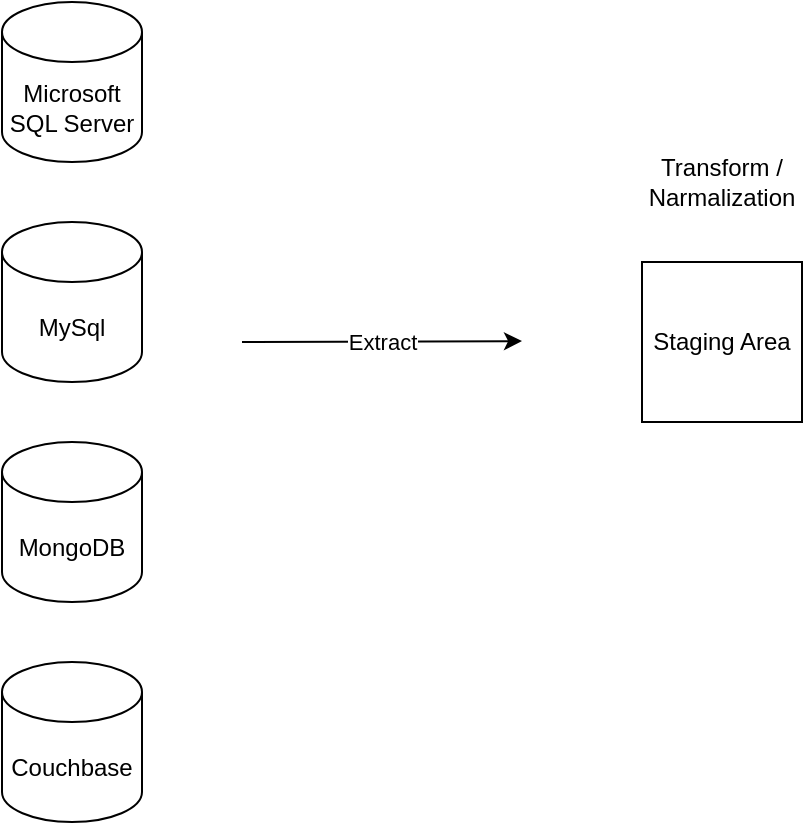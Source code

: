 <mxfile version="14.4.4" type="github">
  <diagram id="VuodknzAslncFI4TgPj1" name="Page-1">
    <mxGraphModel dx="868" dy="450" grid="1" gridSize="10" guides="1" tooltips="1" connect="1" arrows="1" fold="1" page="1" pageScale="1" pageWidth="850" pageHeight="1100" math="0" shadow="0">
      <root>
        <mxCell id="0" />
        <mxCell id="1" parent="0" />
        <mxCell id="hHBUbA6MrMZbCdPLhoby-1" value="Microsoft SQL Server" style="shape=cylinder3;whiteSpace=wrap;html=1;boundedLbl=1;backgroundOutline=1;size=15;" vertex="1" parent="1">
          <mxGeometry x="60" y="50" width="70" height="80" as="geometry" />
        </mxCell>
        <mxCell id="hHBUbA6MrMZbCdPLhoby-2" value="MySql" style="shape=cylinder3;whiteSpace=wrap;html=1;boundedLbl=1;backgroundOutline=1;size=15;" vertex="1" parent="1">
          <mxGeometry x="60" y="160" width="70" height="80" as="geometry" />
        </mxCell>
        <mxCell id="hHBUbA6MrMZbCdPLhoby-3" value="MongoDB" style="shape=cylinder3;whiteSpace=wrap;html=1;boundedLbl=1;backgroundOutline=1;size=15;" vertex="1" parent="1">
          <mxGeometry x="60" y="270" width="70" height="80" as="geometry" />
        </mxCell>
        <mxCell id="hHBUbA6MrMZbCdPLhoby-4" value="Couchbase" style="shape=cylinder3;whiteSpace=wrap;html=1;boundedLbl=1;backgroundOutline=1;size=15;" vertex="1" parent="1">
          <mxGeometry x="60" y="380" width="70" height="80" as="geometry" />
        </mxCell>
        <mxCell id="hHBUbA6MrMZbCdPLhoby-5" value="Staging Area" style="whiteSpace=wrap;html=1;aspect=fixed;" vertex="1" parent="1">
          <mxGeometry x="380" y="180" width="80" height="80" as="geometry" />
        </mxCell>
        <mxCell id="hHBUbA6MrMZbCdPLhoby-9" value="Extract" style="endArrow=classic;html=1;" edge="1" parent="1">
          <mxGeometry relative="1" as="geometry">
            <mxPoint x="180" y="220" as="sourcePoint" />
            <mxPoint x="320" y="219.562" as="targetPoint" />
          </mxGeometry>
        </mxCell>
        <mxCell id="hHBUbA6MrMZbCdPLhoby-12" value="Transform / Narmalization" style="text;html=1;strokeColor=none;fillColor=none;align=center;verticalAlign=middle;whiteSpace=wrap;rounded=0;" vertex="1" parent="1">
          <mxGeometry x="400" y="130" width="40" height="20" as="geometry" />
        </mxCell>
      </root>
    </mxGraphModel>
  </diagram>
</mxfile>
